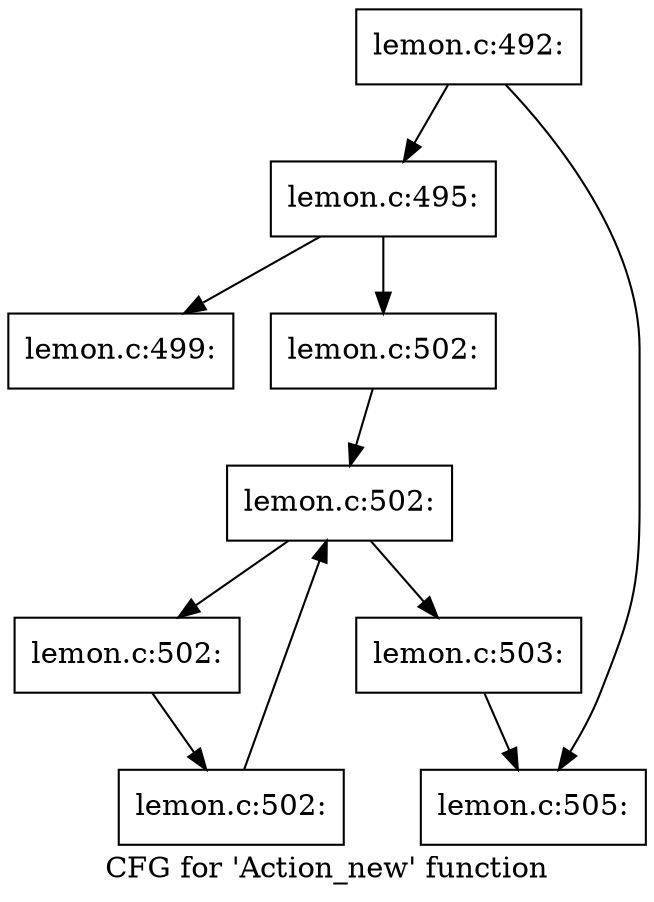 digraph "CFG for 'Action_new' function" {
	label="CFG for 'Action_new' function";

	Node0x562565713ab0 [shape=record,label="{lemon.c:492:}"];
	Node0x562565713ab0 -> Node0x562565717cf0;
	Node0x562565713ab0 -> Node0x562565717d40;
	Node0x562565717cf0 [shape=record,label="{lemon.c:495:}"];
	Node0x562565717cf0 -> Node0x562565718940;
	Node0x562565717cf0 -> Node0x562565718990;
	Node0x562565718940 [shape=record,label="{lemon.c:499:}"];
	Node0x562565718990 [shape=record,label="{lemon.c:502:}"];
	Node0x562565718990 -> Node0x562565719330;
	Node0x562565719330 [shape=record,label="{lemon.c:502:}"];
	Node0x562565719330 -> Node0x562565719550;
	Node0x562565719330 -> Node0x5625657190c0;
	Node0x562565719550 [shape=record,label="{lemon.c:502:}"];
	Node0x562565719550 -> Node0x5625657194c0;
	Node0x5625657194c0 [shape=record,label="{lemon.c:502:}"];
	Node0x5625657194c0 -> Node0x562565719330;
	Node0x5625657190c0 [shape=record,label="{lemon.c:503:}"];
	Node0x5625657190c0 -> Node0x562565717d40;
	Node0x562565717d40 [shape=record,label="{lemon.c:505:}"];
}
